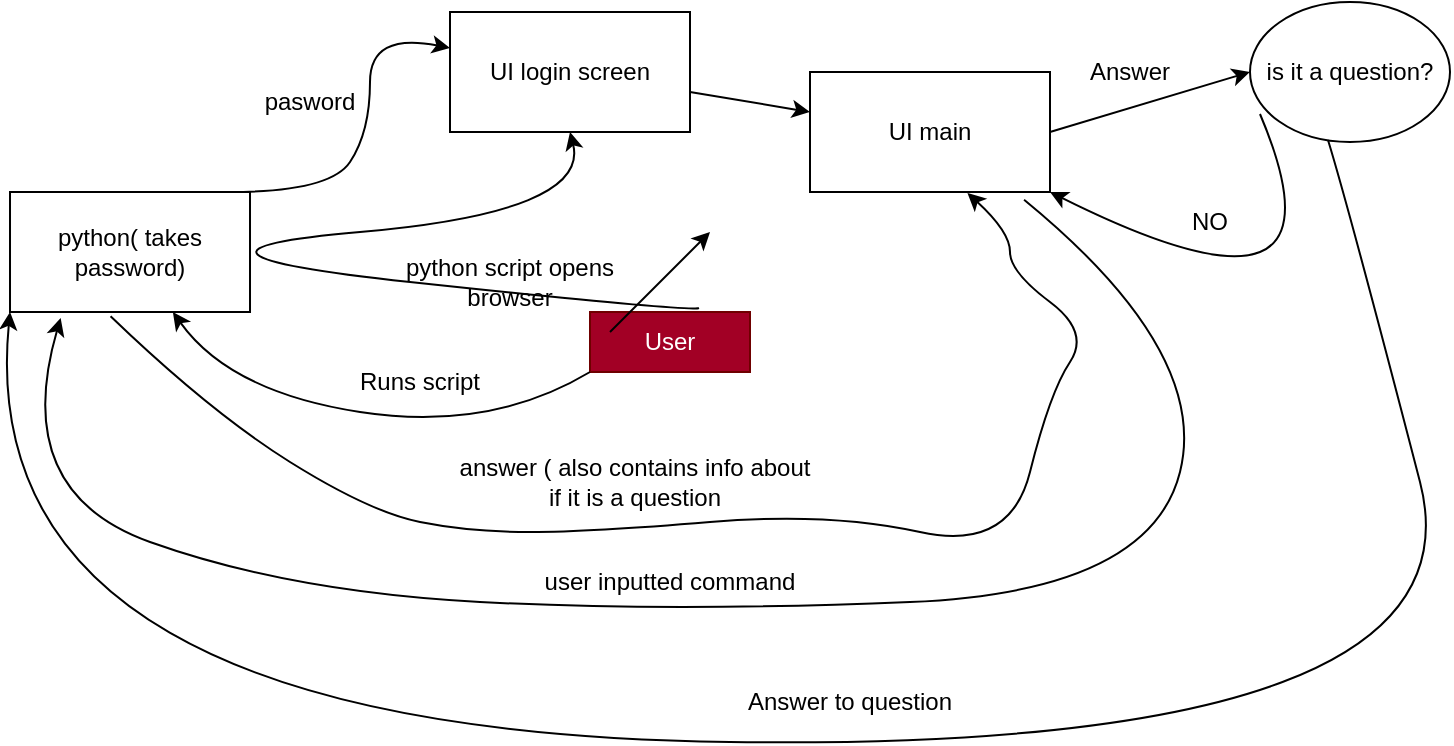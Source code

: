<mxfile>
    <diagram id="mb9JU63Rsi-a-AbYaUDw" name="Page-1">
        <mxGraphModel dx="1029" dy="524" grid="1" gridSize="10" guides="1" tooltips="1" connect="1" arrows="1" fold="1" page="1" pageScale="1" pageWidth="850" pageHeight="1100" math="0" shadow="0">
            <root>
                <mxCell id="0"/>
                <mxCell id="1" parent="0"/>
                <mxCell id="9" value="User" style="rounded=0;whiteSpace=wrap;html=1;fillColor=#a20025;fontColor=#ffffff;strokeColor=#6F0000;" vertex="1" parent="1">
                    <mxGeometry x="340" y="170" width="80" height="30" as="geometry"/>
                </mxCell>
                <mxCell id="13" value="" style="curved=1;endArrow=classic;html=1;exitX=0;exitY=1;exitDx=0;exitDy=0;" edge="1" parent="1" source="9" target="17">
                    <mxGeometry width="50" height="50" relative="1" as="geometry">
                        <mxPoint x="240" y="230" as="sourcePoint"/>
                        <mxPoint x="145.455" y="170" as="targetPoint"/>
                        <Array as="points">
                            <mxPoint x="290" y="230"/>
                            <mxPoint x="160" y="210"/>
                        </Array>
                    </mxGeometry>
                </mxCell>
                <mxCell id="15" value="Runs script" style="text;html=1;strokeColor=none;fillColor=none;align=center;verticalAlign=middle;whiteSpace=wrap;rounded=0;" vertex="1" parent="1">
                    <mxGeometry x="210" y="190" width="90" height="30" as="geometry"/>
                </mxCell>
                <mxCell id="17" value="python( takes password)" style="rounded=0;whiteSpace=wrap;html=1;" vertex="1" parent="1">
                    <mxGeometry x="50.005" y="110" width="120" height="60" as="geometry"/>
                </mxCell>
                <mxCell id="20" value="" style="curved=1;endArrow=classic;html=1;" edge="1" parent="1" target="24">
                    <mxGeometry width="50" height="50" relative="1" as="geometry">
                        <mxPoint x="160" y="110" as="sourcePoint"/>
                        <mxPoint x="330" y="50" as="targetPoint"/>
                        <Array as="points">
                            <mxPoint x="210" y="110"/>
                            <mxPoint x="230" y="80"/>
                            <mxPoint x="230" y="30"/>
                        </Array>
                    </mxGeometry>
                </mxCell>
                <mxCell id="23" value="pasword" style="text;html=1;strokeColor=none;fillColor=none;align=center;verticalAlign=middle;whiteSpace=wrap;rounded=0;" vertex="1" parent="1">
                    <mxGeometry x="170" y="50" width="60" height="30" as="geometry"/>
                </mxCell>
                <mxCell id="24" value="UI login screen" style="rounded=0;whiteSpace=wrap;html=1;" vertex="1" parent="1">
                    <mxGeometry x="270" y="20" width="120" height="60" as="geometry"/>
                </mxCell>
                <mxCell id="26" value="" style="curved=1;endArrow=classic;html=1;entryX=0.5;entryY=1;entryDx=0;entryDy=0;exitX=0.681;exitY=-0.067;exitDx=0;exitDy=0;exitPerimeter=0;" edge="1" parent="1" source="9" target="24">
                    <mxGeometry width="50" height="50" relative="1" as="geometry">
                        <mxPoint x="340" y="170" as="sourcePoint"/>
                        <mxPoint x="420" y="110" as="targetPoint"/>
                        <Array as="points">
                            <mxPoint x="390" y="170"/>
                            <mxPoint x="110" y="140"/>
                            <mxPoint x="340" y="120"/>
                        </Array>
                    </mxGeometry>
                </mxCell>
                <mxCell id="27" value="python script opens browser" style="text;html=1;strokeColor=none;fillColor=none;align=center;verticalAlign=middle;whiteSpace=wrap;rounded=0;" vertex="1" parent="1">
                    <mxGeometry x="230" y="140" width="140" height="30" as="geometry"/>
                </mxCell>
                <mxCell id="28" value="" style="endArrow=classic;html=1;" edge="1" parent="1" target="29">
                    <mxGeometry width="50" height="50" relative="1" as="geometry">
                        <mxPoint x="390" y="60" as="sourcePoint"/>
                        <mxPoint x="510" y="80" as="targetPoint"/>
                    </mxGeometry>
                </mxCell>
                <mxCell id="29" value="UI main" style="rounded=0;whiteSpace=wrap;html=1;" vertex="1" parent="1">
                    <mxGeometry x="450" y="50" width="120" height="60" as="geometry"/>
                </mxCell>
                <mxCell id="31" value="" style="curved=1;endArrow=classic;html=1;exitX=0.892;exitY=1.064;exitDx=0;exitDy=0;exitPerimeter=0;entryX=0.211;entryY=1.05;entryDx=0;entryDy=0;entryPerimeter=0;" edge="1" parent="1" source="29" target="17">
                    <mxGeometry width="50" height="50" relative="1" as="geometry">
                        <mxPoint x="400" y="170" as="sourcePoint"/>
                        <mxPoint x="480" y="130" as="targetPoint"/>
                        <Array as="points">
                            <mxPoint x="650" y="190"/>
                            <mxPoint x="620" y="310"/>
                            <mxPoint x="380" y="320"/>
                            <mxPoint x="190" y="310"/>
                            <mxPoint x="50" y="260"/>
                        </Array>
                    </mxGeometry>
                </mxCell>
                <mxCell id="32" value="user inputted command" style="text;html=1;strokeColor=none;fillColor=none;align=center;verticalAlign=middle;whiteSpace=wrap;rounded=0;" vertex="1" parent="1">
                    <mxGeometry x="295" y="290" width="170" height="30" as="geometry"/>
                </mxCell>
                <mxCell id="33" value="" style="curved=1;endArrow=classic;html=1;exitX=0.419;exitY=1.036;exitDx=0;exitDy=0;exitPerimeter=0;entryX=0.656;entryY=1.008;entryDx=0;entryDy=0;entryPerimeter=0;" edge="1" parent="1" source="17" target="29">
                    <mxGeometry width="50" height="50" relative="1" as="geometry">
                        <mxPoint x="400" y="150" as="sourcePoint"/>
                        <mxPoint x="440" y="100" as="targetPoint"/>
                        <Array as="points">
                            <mxPoint x="150" y="220"/>
                            <mxPoint x="230" y="270"/>
                            <mxPoint x="280" y="280"/>
                            <mxPoint x="340" y="280"/>
                            <mxPoint x="460" y="270"/>
                            <mxPoint x="550" y="290"/>
                            <mxPoint x="570" y="210"/>
                            <mxPoint x="590" y="180"/>
                            <mxPoint x="550" y="150"/>
                            <mxPoint x="550" y="130"/>
                        </Array>
                    </mxGeometry>
                </mxCell>
                <mxCell id="34" value="answer ( also contains info about if it is a question" style="text;html=1;strokeColor=none;fillColor=none;align=center;verticalAlign=middle;whiteSpace=wrap;rounded=0;" vertex="1" parent="1">
                    <mxGeometry x="270" y="240" width="185" height="30" as="geometry"/>
                </mxCell>
                <mxCell id="35" value="is it a question?" style="ellipse;whiteSpace=wrap;html=1;" vertex="1" parent="1">
                    <mxGeometry x="670" y="15" width="100" height="70" as="geometry"/>
                </mxCell>
                <mxCell id="38" value="" style="endArrow=classic;html=1;" edge="1" parent="1">
                    <mxGeometry width="50" height="50" relative="1" as="geometry">
                        <mxPoint x="350" y="180" as="sourcePoint"/>
                        <mxPoint x="400" y="130" as="targetPoint"/>
                    </mxGeometry>
                </mxCell>
                <mxCell id="39" value="" style="endArrow=classic;html=1;exitX=1;exitY=0.5;exitDx=0;exitDy=0;entryX=0;entryY=0.5;entryDx=0;entryDy=0;" edge="1" parent="1" source="29" target="35">
                    <mxGeometry width="50" height="50" relative="1" as="geometry">
                        <mxPoint x="570" y="90" as="sourcePoint"/>
                        <mxPoint x="620" y="40" as="targetPoint"/>
                    </mxGeometry>
                </mxCell>
                <mxCell id="40" value="" style="curved=1;endArrow=classic;html=1;exitX=0.05;exitY=0.8;exitDx=0;exitDy=0;exitPerimeter=0;entryX=1;entryY=1;entryDx=0;entryDy=0;" edge="1" parent="1" source="35" target="29">
                    <mxGeometry width="50" height="50" relative="1" as="geometry">
                        <mxPoint x="670" y="155" as="sourcePoint"/>
                        <mxPoint x="730" y="105" as="targetPoint"/>
                        <Array as="points">
                            <mxPoint x="700" y="130"/>
                            <mxPoint x="650" y="150"/>
                        </Array>
                    </mxGeometry>
                </mxCell>
                <mxCell id="41" value="NO" style="text;html=1;strokeColor=none;fillColor=none;align=center;verticalAlign=middle;whiteSpace=wrap;rounded=0;" vertex="1" parent="1">
                    <mxGeometry x="620" y="110" width="60" height="30" as="geometry"/>
                </mxCell>
                <mxCell id="42" value="Answer" style="text;html=1;strokeColor=none;fillColor=none;align=center;verticalAlign=middle;whiteSpace=wrap;rounded=0;" vertex="1" parent="1">
                    <mxGeometry x="580" y="35" width="60" height="30" as="geometry"/>
                </mxCell>
                <mxCell id="44" value="" style="curved=1;endArrow=classic;html=1;exitX=0.39;exitY=0.986;exitDx=0;exitDy=0;exitPerimeter=0;entryX=0;entryY=1;entryDx=0;entryDy=0;" edge="1" parent="1" source="35" target="17">
                    <mxGeometry width="50" height="50" relative="1" as="geometry">
                        <mxPoint x="760" y="165" as="sourcePoint"/>
                        <mxPoint x="60" y="280" as="targetPoint"/>
                        <Array as="points">
                            <mxPoint x="720" y="120"/>
                            <mxPoint x="790" y="390"/>
                            <mxPoint x="30" y="380"/>
                        </Array>
                    </mxGeometry>
                </mxCell>
                <mxCell id="45" value="Answer to question" style="text;html=1;strokeColor=none;fillColor=none;align=center;verticalAlign=middle;whiteSpace=wrap;rounded=0;" vertex="1" parent="1">
                    <mxGeometry x="410" y="350" width="120" height="30" as="geometry"/>
                </mxCell>
            </root>
        </mxGraphModel>
    </diagram>
</mxfile>